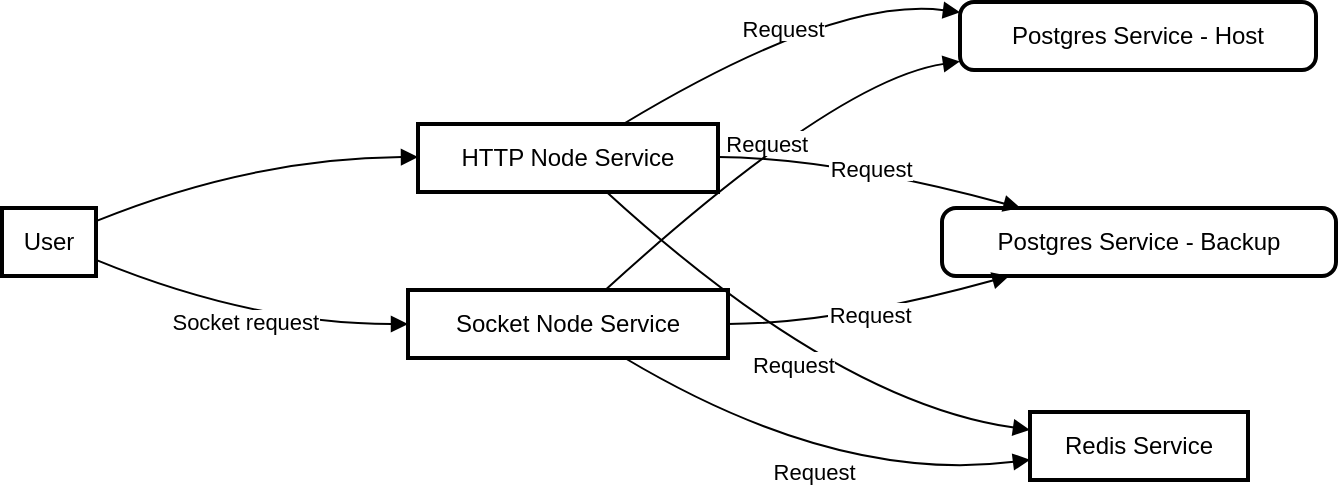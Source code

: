 <mxfile version="22.0.0" type="github">
  <diagram name="Página-1" id="7O6mQa3yldIkhe_cqwQZ">
    <mxGraphModel>
      <root>
        <mxCell id="0" />
        <mxCell id="1" parent="0" />
        <mxCell id="2" value="User" style="whiteSpace=wrap;strokeWidth=2;" vertex="1" parent="1">
          <mxGeometry y="115" width="47" height="34" as="geometry" />
        </mxCell>
        <mxCell id="3" value="HTTP Node Service" style="whiteSpace=wrap;strokeWidth=2;" vertex="1" parent="1">
          <mxGeometry x="208" y="73" width="150" height="34" as="geometry" />
        </mxCell>
        <mxCell id="4" value="Socket Node Service" style="whiteSpace=wrap;strokeWidth=2;" vertex="1" parent="1">
          <mxGeometry x="203" y="156" width="160" height="34" as="geometry" />
        </mxCell>
        <mxCell id="5" value="Postgres Service - Host" style="rounded=1;absoluteArcSize=1;arcSize=14;whiteSpace=wrap;strokeWidth=2;" vertex="1" parent="1">
          <mxGeometry x="479" y="12" width="178" height="34" as="geometry" />
        </mxCell>
        <mxCell id="6" value="Postgres Service - Backup" style="rounded=1;absoluteArcSize=1;arcSize=14;whiteSpace=wrap;strokeWidth=2;" vertex="1" parent="1">
          <mxGeometry x="470" y="115" width="197" height="34" as="geometry" />
        </mxCell>
        <mxCell id="7" value="Redis Service" style="whiteSpace=wrap;strokeWidth=2;" vertex="1" parent="1">
          <mxGeometry x="514" y="217" width="109" height="34" as="geometry" />
        </mxCell>
        <mxCell id="8" value="" style="curved=1;startArrow=none;endArrow=block;exitX=0.996;exitY=0.195;entryX=-0.0;entryY=0.485;" edge="1" parent="1" source="2" target="3">
          <mxGeometry relative="1" as="geometry">
            <Array as="points">
              <mxPoint x="125" y="90" />
            </Array>
          </mxGeometry>
        </mxCell>
        <mxCell id="9" value="Socket request" style="curved=1;startArrow=none;endArrow=block;exitX=0.996;exitY=0.761;entryX=0.001;entryY=0.5;" edge="1" parent="1" source="2" target="4">
          <mxGeometry relative="1" as="geometry">
            <Array as="points">
              <mxPoint x="125" y="173" />
            </Array>
          </mxGeometry>
        </mxCell>
        <mxCell id="10" value="Request" style="curved=1;startArrow=none;endArrow=block;exitX=0.687;exitY=-0.007;entryX=0.002;entryY=0.154;" edge="1" parent="1" source="3" target="5">
          <mxGeometry relative="1" as="geometry">
            <Array as="points">
              <mxPoint x="417" y="9" />
            </Array>
          </mxGeometry>
        </mxCell>
        <mxCell id="11" value="Request" style="curved=1;startArrow=none;endArrow=block;exitX=1.003;exitY=0.485;entryX=0.19;entryY=-0.015;" edge="1" parent="1" source="3" target="6">
          <mxGeometry relative="1" as="geometry">
            <Array as="points">
              <mxPoint x="417" y="90" />
            </Array>
          </mxGeometry>
        </mxCell>
        <mxCell id="12" value="Request" style="curved=1;startArrow=none;endArrow=block;exitX=0.623;exitY=0.978;entryX=-0.0;entryY=0.263;" edge="1" parent="1" source="3" target="7">
          <mxGeometry relative="1" as="geometry">
            <Array as="points">
              <mxPoint x="417" y="212" />
            </Array>
          </mxGeometry>
        </mxCell>
        <mxCell id="13" value="Request" style="curved=1;startArrow=none;endArrow=block;exitX=0.615;exitY=0.007;entryX=0.002;entryY=0.873;" edge="1" parent="1" source="4" target="5">
          <mxGeometry relative="1" as="geometry">
            <Array as="points">
              <mxPoint x="417" y="51" />
            </Array>
          </mxGeometry>
        </mxCell>
        <mxCell id="14" value="Request" style="curved=1;startArrow=none;endArrow=block;exitX=1.001;exitY=0.5;entryX=0.19;entryY=0.971;" edge="1" parent="1" source="4" target="6">
          <mxGeometry relative="1" as="geometry">
            <Array as="points">
              <mxPoint x="417" y="173" />
            </Array>
          </mxGeometry>
        </mxCell>
        <mxCell id="15" value="Request" style="curved=1;startArrow=none;endArrow=block;exitX=0.675;exitY=0.993;entryX=-0.0;entryY=0.703;" edge="1" parent="1" source="4" target="7">
          <mxGeometry relative="1" as="geometry">
            <Array as="points">
              <mxPoint x="417" y="253" />
            </Array>
          </mxGeometry>
        </mxCell>
      </root>
    </mxGraphModel>
  </diagram>
</mxfile>
